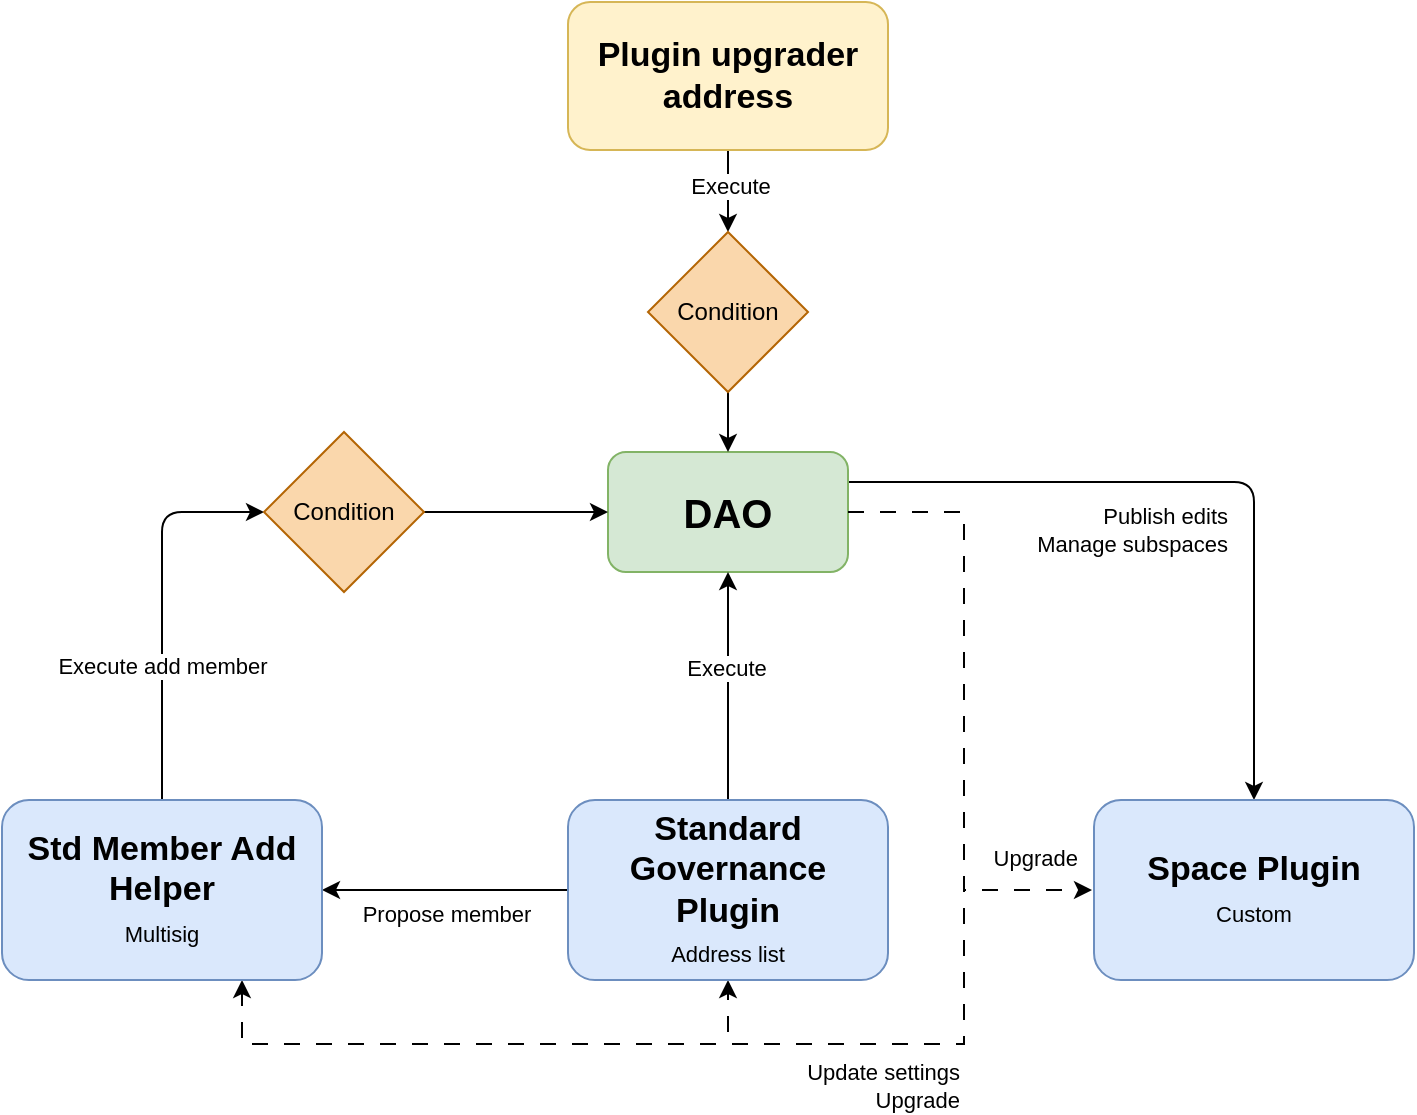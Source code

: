 <mxfile version="24.7.5" pages="9">
  <diagram id="QUm-gEqxNnOFO-ppM_eU" name="Permissions Std">
    <mxGraphModel dx="954" dy="1074" grid="0" gridSize="10" guides="1" tooltips="1" connect="1" arrows="1" fold="1" page="0" pageScale="1" pageWidth="827" pageHeight="1169" math="0" shadow="0">
      <root>
        <mxCell id="0" />
        <mxCell id="1" parent="0" />
        <mxCell id="iKfSjsXUpadae5kCPJES-3" style="edgeStyle=orthogonalEdgeStyle;rounded=0;orthogonalLoop=1;jettySize=auto;html=1;entryX=0.5;entryY=1;entryDx=0;entryDy=0;dashed=1;dashPattern=8 8;" parent="1" source="-nyAke0Q9RBD93oDuNab-1" target="2mbMP6PRut69TlUqzZg3-1" edge="1">
          <mxGeometry relative="1" as="geometry">
            <Array as="points">
              <mxPoint x="566" y="189" />
              <mxPoint x="566" y="455" />
              <mxPoint x="448" y="455" />
            </Array>
          </mxGeometry>
        </mxCell>
        <mxCell id="iKfSjsXUpadae5kCPJES-4" style="edgeStyle=orthogonalEdgeStyle;rounded=0;orthogonalLoop=1;jettySize=auto;html=1;entryX=0.75;entryY=1;entryDx=0;entryDy=0;dashed=1;dashPattern=8 8;" parent="1" source="-nyAke0Q9RBD93oDuNab-1" target="ZasNzl96KCPOGazDfsgM-1" edge="1">
          <mxGeometry relative="1" as="geometry">
            <Array as="points">
              <mxPoint x="566" y="189" />
              <mxPoint x="566" y="455" />
              <mxPoint x="205" y="455" />
            </Array>
          </mxGeometry>
        </mxCell>
        <mxCell id="GjB-baPmXlpasVapaFSz-2" style="edgeStyle=orthogonalEdgeStyle;rounded=1;orthogonalLoop=1;jettySize=auto;html=1;exitX=1;exitY=0.25;exitDx=0;exitDy=0;entryX=0.5;entryY=0;entryDx=0;entryDy=0;curved=0;" parent="1" source="-nyAke0Q9RBD93oDuNab-1" target="GjB-baPmXlpasVapaFSz-1" edge="1">
          <mxGeometry relative="1" as="geometry" />
        </mxCell>
        <mxCell id="GjB-baPmXlpasVapaFSz-3" value="Publish edits&lt;div&gt;Manage subspaces&lt;/div&gt;" style="edgeLabel;html=1;align=right;verticalAlign=middle;resizable=0;points=[];" parent="GjB-baPmXlpasVapaFSz-2" vertex="1" connectable="0">
          <mxGeometry x="0.494" y="2" relative="1" as="geometry">
            <mxPoint x="-15" y="-44" as="offset" />
          </mxGeometry>
        </mxCell>
        <mxCell id="-nyAke0Q9RBD93oDuNab-1" value="&lt;font style=&quot;font-size: 20px;&quot;&gt;&lt;b&gt;DAO&lt;/b&gt;&lt;/font&gt;" style="rounded=1;whiteSpace=wrap;html=1;fillColor=#d5e8d4;strokeColor=#82b366;" parent="1" vertex="1">
          <mxGeometry x="388" y="159" width="120" height="60" as="geometry" />
        </mxCell>
        <mxCell id="ZasNzl96KCPOGazDfsgM-2" style="edgeStyle=orthogonalEdgeStyle;rounded=0;orthogonalLoop=1;jettySize=auto;html=1;exitX=0.5;exitY=0;exitDx=0;exitDy=0;entryX=0.5;entryY=1;entryDx=0;entryDy=0;" parent="1" source="2mbMP6PRut69TlUqzZg3-1" target="-nyAke0Q9RBD93oDuNab-1" edge="1">
          <mxGeometry relative="1" as="geometry" />
        </mxCell>
        <mxCell id="ZasNzl96KCPOGazDfsgM-3" value="Execute" style="edgeLabel;html=1;align=center;verticalAlign=middle;resizable=0;points=[];" parent="ZasNzl96KCPOGazDfsgM-2" vertex="1" connectable="0">
          <mxGeometry x="-0.263" y="-1" relative="1" as="geometry">
            <mxPoint x="-2" y="-24" as="offset" />
          </mxGeometry>
        </mxCell>
        <mxCell id="iKfSjsXUpadae5kCPJES-5" value="Update settings&lt;div&gt;Upgrade&lt;/div&gt;" style="edgeLabel;html=1;align=right;verticalAlign=middle;resizable=0;points=[];" parent="ZasNzl96KCPOGazDfsgM-2" vertex="1" connectable="0">
          <mxGeometry x="-0.263" y="-1" relative="1" as="geometry">
            <mxPoint x="115" y="185" as="offset" />
          </mxGeometry>
        </mxCell>
        <mxCell id="HT2W1oeKmCY1_Pmg4z-f-2" value="&lt;div&gt;Upgrade&lt;/div&gt;" style="edgeLabel;html=1;align=right;verticalAlign=middle;resizable=0;points=[];" vertex="1" connectable="0" parent="ZasNzl96KCPOGazDfsgM-2">
          <mxGeometry x="-0.263" y="-1" relative="1" as="geometry">
            <mxPoint x="174" y="71" as="offset" />
          </mxGeometry>
        </mxCell>
        <mxCell id="ZasNzl96KCPOGazDfsgM-7" style="edgeStyle=orthogonalEdgeStyle;rounded=0;orthogonalLoop=1;jettySize=auto;html=1;entryX=1;entryY=0.5;entryDx=0;entryDy=0;" parent="1" source="2mbMP6PRut69TlUqzZg3-1" target="ZasNzl96KCPOGazDfsgM-1" edge="1">
          <mxGeometry relative="1" as="geometry" />
        </mxCell>
        <mxCell id="ZasNzl96KCPOGazDfsgM-8" value="Propose member" style="edgeLabel;html=1;align=center;verticalAlign=middle;resizable=0;points=[];" parent="ZasNzl96KCPOGazDfsgM-7" vertex="1" connectable="0">
          <mxGeometry x="0.22" y="1" relative="1" as="geometry">
            <mxPoint x="14" y="11" as="offset" />
          </mxGeometry>
        </mxCell>
        <mxCell id="2mbMP6PRut69TlUqzZg3-1" value="&lt;font size=&quot;1&quot; style=&quot;&quot;&gt;&lt;b style=&quot;font-size: 17px;&quot;&gt;Standard Governance&lt;br&gt;Plugin&lt;/b&gt;&lt;/font&gt;&lt;font style=&quot;font-size: 11px;&quot;&gt;&lt;br&gt;Address list&lt;/font&gt;&lt;font size=&quot;1&quot; style=&quot;&quot;&gt;&lt;b style=&quot;font-size: 17px;&quot;&gt;&lt;br&gt;&lt;/b&gt;&lt;/font&gt;" style="rounded=1;whiteSpace=wrap;html=1;fillColor=#dae8fc;strokeColor=#6c8ebf;" parent="1" vertex="1">
          <mxGeometry x="368" y="333" width="160" height="90" as="geometry" />
        </mxCell>
        <mxCell id="ZasNzl96KCPOGazDfsgM-5" style="edgeStyle=orthogonalEdgeStyle;rounded=1;orthogonalLoop=1;jettySize=auto;html=1;entryX=0;entryY=0.5;entryDx=0;entryDy=0;curved=0;" parent="1" source="ZasNzl96KCPOGazDfsgM-1" target="ZasNzl96KCPOGazDfsgM-4" edge="1">
          <mxGeometry relative="1" as="geometry" />
        </mxCell>
        <mxCell id="ZasNzl96KCPOGazDfsgM-9" value="Execute add member" style="edgeLabel;html=1;align=center;verticalAlign=middle;resizable=0;points=[];" parent="ZasNzl96KCPOGazDfsgM-5" vertex="1" connectable="0">
          <mxGeometry x="-0.313" relative="1" as="geometry">
            <mxPoint as="offset" />
          </mxGeometry>
        </mxCell>
        <mxCell id="ZasNzl96KCPOGazDfsgM-1" value="&lt;font size=&quot;1&quot;&gt;&lt;b style=&quot;font-size: 17px;&quot;&gt;Std Member Add&lt;br&gt;Helper&lt;/b&gt;&lt;/font&gt;&lt;font style=&quot;font-size: 11px;&quot;&gt;&lt;br&gt;Multisig&lt;/font&gt;&lt;font size=&quot;1&quot; style=&quot;&quot;&gt;&lt;b style=&quot;font-size: 17px;&quot;&gt;&lt;br&gt;&lt;/b&gt;&lt;/font&gt;" style="rounded=1;whiteSpace=wrap;html=1;fillColor=#dae8fc;strokeColor=#6c8ebf;" parent="1" vertex="1">
          <mxGeometry x="85" y="333" width="160" height="90" as="geometry" />
        </mxCell>
        <mxCell id="ZasNzl96KCPOGazDfsgM-6" style="edgeStyle=orthogonalEdgeStyle;rounded=0;orthogonalLoop=1;jettySize=auto;html=1;exitX=1;exitY=0.5;exitDx=0;exitDy=0;entryX=0;entryY=0.5;entryDx=0;entryDy=0;" parent="1" source="ZasNzl96KCPOGazDfsgM-4" target="-nyAke0Q9RBD93oDuNab-1" edge="1">
          <mxGeometry relative="1" as="geometry" />
        </mxCell>
        <mxCell id="ZasNzl96KCPOGazDfsgM-4" value="Condition" style="rhombus;whiteSpace=wrap;html=1;fillColor=#fad7ac;strokeColor=#b46504;" parent="1" vertex="1">
          <mxGeometry x="216" y="149" width="80" height="80" as="geometry" />
        </mxCell>
        <mxCell id="GjB-baPmXlpasVapaFSz-1" value="&lt;font size=&quot;1&quot; style=&quot;&quot;&gt;&lt;b style=&quot;font-size: 17px;&quot;&gt;Space Plugin&lt;/b&gt;&lt;/font&gt;&lt;br style=&quot;font-size: 11px;&quot;&gt;&lt;span style=&quot;font-size: 11px;&quot;&gt;Custom&lt;/span&gt;&lt;font size=&quot;1&quot; style=&quot;&quot;&gt;&lt;b style=&quot;font-size: 17px;&quot;&gt;&lt;br&gt;&lt;/b&gt;&lt;/font&gt;" style="rounded=1;whiteSpace=wrap;html=1;fillColor=#dae8fc;strokeColor=#6c8ebf;" parent="1" vertex="1">
          <mxGeometry x="631" y="333" width="160" height="90" as="geometry" />
        </mxCell>
        <mxCell id="s0VCfewqyDDJsESTrkEl-3" style="edgeStyle=orthogonalEdgeStyle;rounded=0;orthogonalLoop=1;jettySize=auto;html=1;entryX=0.5;entryY=0;entryDx=0;entryDy=0;" parent="1" source="s0VCfewqyDDJsESTrkEl-1" target="s0VCfewqyDDJsESTrkEl-2" edge="1">
          <mxGeometry relative="1" as="geometry" />
        </mxCell>
        <mxCell id="s0VCfewqyDDJsESTrkEl-5" value="Execute" style="edgeLabel;html=1;align=center;verticalAlign=middle;resizable=0;points=[];" parent="s0VCfewqyDDJsESTrkEl-3" vertex="1" connectable="0">
          <mxGeometry x="-0.117" y="1" relative="1" as="geometry">
            <mxPoint as="offset" />
          </mxGeometry>
        </mxCell>
        <mxCell id="s0VCfewqyDDJsESTrkEl-1" value="&lt;font size=&quot;1&quot; style=&quot;&quot;&gt;&lt;b style=&quot;font-size: 17px;&quot;&gt;Plugin upgrader&lt;br&gt;address&lt;br&gt;&lt;/b&gt;&lt;/font&gt;" style="rounded=1;whiteSpace=wrap;html=1;fillColor=#fff2cc;strokeColor=#d6b656;" parent="1" vertex="1">
          <mxGeometry x="368" y="-66" width="160" height="74" as="geometry" />
        </mxCell>
        <mxCell id="s0VCfewqyDDJsESTrkEl-4" style="edgeStyle=orthogonalEdgeStyle;rounded=0;orthogonalLoop=1;jettySize=auto;html=1;exitX=0.5;exitY=1;exitDx=0;exitDy=0;entryX=0.5;entryY=0;entryDx=0;entryDy=0;" parent="1" source="s0VCfewqyDDJsESTrkEl-2" target="-nyAke0Q9RBD93oDuNab-1" edge="1">
          <mxGeometry relative="1" as="geometry" />
        </mxCell>
        <mxCell id="s0VCfewqyDDJsESTrkEl-2" value="Condition" style="rhombus;whiteSpace=wrap;html=1;fillColor=#fad7ac;strokeColor=#b46504;" parent="1" vertex="1">
          <mxGeometry x="408" y="49" width="80" height="80" as="geometry" />
        </mxCell>
        <mxCell id="HT2W1oeKmCY1_Pmg4z-f-1" style="edgeStyle=orthogonalEdgeStyle;rounded=0;orthogonalLoop=1;jettySize=auto;html=1;entryX=0;entryY=0.5;entryDx=0;entryDy=0;dashed=1;dashPattern=8 8;" edge="1" parent="1">
          <mxGeometry relative="1" as="geometry">
            <Array as="points">
              <mxPoint x="566" y="189" />
              <mxPoint x="566" y="378" />
            </Array>
            <mxPoint x="508" y="189" as="sourcePoint" />
            <mxPoint x="630" y="378" as="targetPoint" />
          </mxGeometry>
        </mxCell>
      </root>
    </mxGraphModel>
  </diagram>
  <diagram name="Standard 1" id="P21WclOAyHeW8eECvL_4">
    <mxGraphModel dx="954" dy="674" grid="0" gridSize="10" guides="1" tooltips="1" connect="1" arrows="1" fold="1" page="0" pageScale="1" pageWidth="827" pageHeight="1169" background="#ffffff" math="0" shadow="0">
      <root>
        <mxCell id="fk4yS3i8JoBskWFqwhua-0" />
        <mxCell id="fk4yS3i8JoBskWFqwhua-1" parent="fk4yS3i8JoBskWFqwhua-0" />
        <mxCell id="fk4yS3i8JoBskWFqwhua-2" style="edgeStyle=orthogonalEdgeStyle;rounded=1;orthogonalLoop=1;jettySize=auto;html=1;exitX=1;exitY=0.5;exitDx=0;exitDy=0;entryX=0.5;entryY=0;entryDx=0;entryDy=0;" parent="fk4yS3i8JoBskWFqwhua-1" source="fk4yS3i8JoBskWFqwhua-3" target="fk4yS3i8JoBskWFqwhua-7" edge="1">
          <mxGeometry relative="1" as="geometry" />
        </mxCell>
        <mxCell id="fk4yS3i8JoBskWFqwhua-3" value="&lt;font style=&quot;font-size: 20px;&quot;&gt;&lt;b&gt;DAO&lt;/b&gt;&lt;/font&gt;" style="rounded=1;whiteSpace=wrap;html=1;fillColor=#d5e8d4;strokeColor=#82b366;" parent="fk4yS3i8JoBskWFqwhua-1" vertex="1">
          <mxGeometry x="420" y="110" width="120" height="60" as="geometry" />
        </mxCell>
        <mxCell id="fk4yS3i8JoBskWFqwhua-4" style="edgeStyle=orthogonalEdgeStyle;rounded=1;orthogonalLoop=1;jettySize=auto;html=1;exitX=0.5;exitY=0;exitDx=0;exitDy=0;entryX=0;entryY=0.5;entryDx=0;entryDy=0;" parent="fk4yS3i8JoBskWFqwhua-1" source="fk4yS3i8JoBskWFqwhua-5" target="fk4yS3i8JoBskWFqwhua-3" edge="1">
          <mxGeometry relative="1" as="geometry" />
        </mxCell>
        <mxCell id="fk4yS3i8JoBskWFqwhua-5" value="&lt;font size=&quot;1&quot; style=&quot;&quot;&gt;&lt;b style=&quot;font-size: 17px;&quot;&gt;Standard Governance&lt;br&gt;Plugin&lt;/b&gt;&lt;/font&gt;&lt;font style=&quot;font-size: 11px;&quot;&gt;&lt;br&gt;Address list&lt;/font&gt;&lt;font size=&quot;1&quot; style=&quot;&quot;&gt;&lt;b style=&quot;font-size: 17px;&quot;&gt;&lt;br&gt;&lt;/b&gt;&lt;/font&gt;" style="rounded=1;whiteSpace=wrap;html=1;fillColor=#dae8fc;strokeColor=#6c8ebf;" parent="fk4yS3i8JoBskWFqwhua-1" vertex="1">
          <mxGeometry x="200" y="220" width="160" height="90" as="geometry" />
        </mxCell>
        <mxCell id="fk4yS3i8JoBskWFqwhua-6" style="edgeStyle=orthogonalEdgeStyle;rounded=1;orthogonalLoop=1;jettySize=auto;html=1;exitX=0.5;exitY=1;exitDx=0;exitDy=0;" parent="fk4yS3i8JoBskWFqwhua-1" source="fk4yS3i8JoBskWFqwhua-7" target="fk4yS3i8JoBskWFqwhua-12" edge="1">
          <mxGeometry relative="1" as="geometry" />
        </mxCell>
        <mxCell id="fk4yS3i8JoBskWFqwhua-7" value="&lt;font size=&quot;1&quot; style=&quot;&quot;&gt;&lt;b style=&quot;font-size: 17px;&quot;&gt;Space Plugin&lt;/b&gt;&lt;/font&gt;&lt;font size=&quot;1&quot; style=&quot;&quot;&gt;&lt;b style=&quot;font-size: 17px;&quot;&gt;&lt;br&gt;&lt;/b&gt;&lt;/font&gt;" style="rounded=1;whiteSpace=wrap;html=1;fillColor=#dae8fc;strokeColor=#6c8ebf;" parent="fk4yS3i8JoBskWFqwhua-1" vertex="1">
          <mxGeometry x="600" y="220" width="160" height="90" as="geometry" />
        </mxCell>
        <mxCell id="fk4yS3i8JoBskWFqwhua-10" value="Execute actions" style="text;html=1;align=center;verticalAlign=middle;resizable=0;points=[];autosize=1;strokeColor=none;fillColor=none;fontColor=#4d4d4d;" parent="fk4yS3i8JoBskWFqwhua-1" vertex="1">
          <mxGeometry x="280" y="148" width="110" height="30" as="geometry" />
        </mxCell>
        <mxCell id="fk4yS3i8JoBskWFqwhua-11" value="Publish edits&lt;br&gt;Accept subspace&lt;br&gt;Remove subspace" style="text;html=1;align=right;verticalAlign=middle;resizable=0;points=[];autosize=1;strokeColor=none;fillColor=none;fontColor=#4d4d4d;" parent="fk4yS3i8JoBskWFqwhua-1" vertex="1">
          <mxGeometry x="553" y="148" width="117" height="55" as="geometry" />
        </mxCell>
        <mxCell id="fk4yS3i8JoBskWFqwhua-12" value="Emit events (Substream)" style="text;html=1;align=center;verticalAlign=middle;resizable=0;points=[];autosize=1;strokeColor=none;fillColor=none;fontColor=#4d4d4d;" parent="fk4yS3i8JoBskWFqwhua-1" vertex="1">
          <mxGeometry x="605" y="342" width="150" height="26" as="geometry" />
        </mxCell>
        <mxCell id="r7OgWuQd32B9UpfUYb5N-0" value="&lt;b&gt;&lt;font style=&quot;font-size: 14px;&quot;&gt;Members&lt;/font&gt;&lt;/b&gt;&lt;div&gt;&lt;br&gt;&lt;/div&gt;&lt;div&gt;Propose edits&lt;/div&gt;&lt;div&gt;Accept subspace&lt;/div&gt;&lt;div&gt;Remove subspace&lt;/div&gt;&lt;div&gt;Cancel proposal&lt;/div&gt;" style="text;html=1;align=center;verticalAlign=middle;resizable=0;points=[];autosize=1;strokeColor=none;fillColor=none;fontColor=#4d4d4d;" parent="fk4yS3i8JoBskWFqwhua-1" vertex="1">
          <mxGeometry x="221.5" y="351" width="117" height="101" as="geometry" />
        </mxCell>
        <mxCell id="BV7prSM-FG4GfA7uDW5c-1" style="edgeStyle=orthogonalEdgeStyle;rounded=1;orthogonalLoop=1;jettySize=auto;html=1;entryX=0.5;entryY=1;entryDx=0;entryDy=0;curved=0;" parent="fk4yS3i8JoBskWFqwhua-1" source="r7OgWuQd32B9UpfUYb5N-1" target="fk4yS3i8JoBskWFqwhua-5" edge="1">
          <mxGeometry relative="1" as="geometry" />
        </mxCell>
        <mxCell id="r7OgWuQd32B9UpfUYb5N-1" value="&lt;div&gt;&lt;b&gt;&lt;font style=&quot;font-size: 14px;&quot;&gt;Editors&lt;/font&gt;&lt;/b&gt;&lt;br&gt;&lt;/div&gt;&lt;div&gt;&lt;br&gt;&lt;/div&gt;&lt;div&gt;Create proposal&lt;/div&gt;&lt;div&gt;&lt;span style=&quot;background-color: initial;&quot;&gt;Propose remove member&lt;/span&gt;&lt;br&gt;&lt;/div&gt;&lt;div&gt;Propose new editor&lt;/div&gt;&lt;span style=&quot;background-color: initial;&quot;&gt;Propose remove editor&lt;/span&gt;&lt;div&gt;&lt;span style=&quot;background-color: initial;&quot;&gt;Vote&lt;/span&gt;&lt;/div&gt;" style="text;html=1;align=center;verticalAlign=middle;resizable=0;points=[];autosize=1;strokeColor=none;fillColor=none;fontColor=#4d4d4d;" parent="fk4yS3i8JoBskWFqwhua-1" vertex="1">
          <mxGeometry x="338.5" y="351" width="153" height="115" as="geometry" />
        </mxCell>
        <mxCell id="BV7prSM-FG4GfA7uDW5c-0" style="edgeStyle=orthogonalEdgeStyle;rounded=1;orthogonalLoop=1;jettySize=auto;html=1;entryX=0.5;entryY=1;entryDx=0;entryDy=0;curved=0;" parent="fk4yS3i8JoBskWFqwhua-1" source="r7OgWuQd32B9UpfUYb5N-3" target="fk4yS3i8JoBskWFqwhua-5" edge="1">
          <mxGeometry relative="1" as="geometry" />
        </mxCell>
        <mxCell id="r7OgWuQd32B9UpfUYb5N-3" value="&lt;div&gt;&lt;b&gt;&lt;font style=&quot;font-size: 14px;&quot;&gt;Anyone&lt;/font&gt;&lt;/b&gt;&lt;/div&gt;&lt;div&gt;&lt;br&gt;&lt;/div&gt;&lt;div&gt;Propose add member&lt;/div&gt;" style="text;html=1;align=center;verticalAlign=middle;resizable=0;points=[];autosize=1;strokeColor=none;fillColor=none;fontColor=#4d4d4d;" parent="fk4yS3i8JoBskWFqwhua-1" vertex="1">
          <mxGeometry x="70" y="351" width="133" height="58" as="geometry" />
        </mxCell>
      </root>
    </mxGraphModel>
  </diagram>
  <diagram name="Standard 2" id="2KavUEOFCE8v603sgOtr">
    <mxGraphModel dx="954" dy="674" grid="0" gridSize="10" guides="1" tooltips="1" connect="1" arrows="1" fold="1" page="0" pageScale="1" pageWidth="827" pageHeight="1169" background="#ffffff" math="0" shadow="0">
      <root>
        <mxCell id="oz1SJ37BpjEo74_3cBsG-0" />
        <mxCell id="oz1SJ37BpjEo74_3cBsG-1" parent="oz1SJ37BpjEo74_3cBsG-0" />
        <mxCell id="oz1SJ37BpjEo74_3cBsG-2" style="edgeStyle=orthogonalEdgeStyle;rounded=1;orthogonalLoop=1;jettySize=auto;html=1;exitX=1;exitY=0.75;exitDx=0;exitDy=0;entryX=1;entryY=0.5;entryDx=0;entryDy=0;dashed=1;" parent="oz1SJ37BpjEo74_3cBsG-1" source="oz1SJ37BpjEo74_3cBsG-3" target="oz1SJ37BpjEo74_3cBsG-5" edge="1">
          <mxGeometry relative="1" as="geometry">
            <mxPoint x="680" y="220" as="targetPoint" />
          </mxGeometry>
        </mxCell>
        <mxCell id="RQOrOpgH8aLqo0jndjom-1" style="edgeStyle=orthogonalEdgeStyle;rounded=1;orthogonalLoop=1;jettySize=auto;html=1;exitX=0.75;exitY=0;exitDx=0;exitDy=0;entryX=1;entryY=0.5;entryDx=0;entryDy=0;curved=0;" parent="oz1SJ37BpjEo74_3cBsG-1" source="oz1SJ37BpjEo74_3cBsG-3" target="oz1SJ37BpjEo74_3cBsG-3" edge="1">
          <mxGeometry relative="1" as="geometry">
            <mxPoint x="558" y="128" as="targetPoint" />
            <Array as="points">
              <mxPoint x="510" y="95" />
              <mxPoint x="560" y="95" />
              <mxPoint x="560" y="140" />
            </Array>
          </mxGeometry>
        </mxCell>
        <mxCell id="80Cnw9FqkxO9KE8zECDB-2" style="edgeStyle=orthogonalEdgeStyle;rounded=1;orthogonalLoop=1;jettySize=auto;html=1;exitX=1;exitY=0.75;exitDx=0;exitDy=0;entryX=0.5;entryY=1;entryDx=0;entryDy=0;curved=0;dashed=1;" edge="1" parent="oz1SJ37BpjEo74_3cBsG-1" source="oz1SJ37BpjEo74_3cBsG-3" target="80Cnw9FqkxO9KE8zECDB-0">
          <mxGeometry relative="1" as="geometry">
            <Array as="points">
              <mxPoint x="560" y="155" />
              <mxPoint x="560" y="408" />
              <mxPoint x="89" y="408" />
            </Array>
          </mxGeometry>
        </mxCell>
        <mxCell id="oz1SJ37BpjEo74_3cBsG-3" value="&lt;font style=&quot;font-size: 20px;&quot;&gt;&lt;b&gt;DAO&lt;/b&gt;&lt;/font&gt;" style="rounded=1;whiteSpace=wrap;html=1;fillColor=#d5e8d4;strokeColor=#82b366;" parent="oz1SJ37BpjEo74_3cBsG-1" vertex="1">
          <mxGeometry x="420" y="110" width="120" height="60" as="geometry" />
        </mxCell>
        <mxCell id="oz1SJ37BpjEo74_3cBsG-4" style="edgeStyle=orthogonalEdgeStyle;rounded=1;orthogonalLoop=1;jettySize=auto;html=1;exitX=0.5;exitY=0;exitDx=0;exitDy=0;entryX=0;entryY=0.5;entryDx=0;entryDy=0;" parent="oz1SJ37BpjEo74_3cBsG-1" source="oz1SJ37BpjEo74_3cBsG-5" target="oz1SJ37BpjEo74_3cBsG-3" edge="1">
          <mxGeometry relative="1" as="geometry" />
        </mxCell>
        <mxCell id="oz1SJ37BpjEo74_3cBsG-5" value="&lt;font size=&quot;1&quot;&gt;&lt;b style=&quot;font-size: 17px;&quot;&gt;Standard Governance&lt;br&gt;Plugin&lt;/b&gt;&lt;/font&gt;&lt;font style=&quot;font-size: 11px;&quot;&gt;&lt;br&gt;Address list&lt;/font&gt;&lt;font size=&quot;1&quot; style=&quot;&quot;&gt;&lt;b style=&quot;font-size: 17px;&quot;&gt;&lt;br&gt;&lt;/b&gt;&lt;/font&gt;" style="rounded=1;whiteSpace=wrap;html=1;fillColor=#dae8fc;strokeColor=#6c8ebf;" parent="oz1SJ37BpjEo74_3cBsG-1" vertex="1">
          <mxGeometry x="200" y="220" width="160" height="90" as="geometry" />
        </mxCell>
        <mxCell id="oz1SJ37BpjEo74_3cBsG-8" style="edgeStyle=orthogonalEdgeStyle;rounded=1;orthogonalLoop=1;jettySize=auto;html=1;entryX=0.5;entryY=1;entryDx=0;entryDy=0;" parent="oz1SJ37BpjEo74_3cBsG-1" source="oz1SJ37BpjEo74_3cBsG-9" target="oz1SJ37BpjEo74_3cBsG-5" edge="1">
          <mxGeometry relative="1" as="geometry" />
        </mxCell>
        <mxCell id="oz1SJ37BpjEo74_3cBsG-9" value="Create Proposal&lt;br&gt;Vote&lt;br&gt;Execute" style="text;html=1;align=center;verticalAlign=middle;resizable=0;points=[];autosize=1;strokeColor=none;fillColor=none;fontColor=#4d4d4d;" parent="oz1SJ37BpjEo74_3cBsG-1" vertex="1">
          <mxGeometry x="225" y="330" width="110" height="60" as="geometry" />
        </mxCell>
        <mxCell id="oz1SJ37BpjEo74_3cBsG-10" value="Execute actions" style="text;html=1;align=center;verticalAlign=middle;resizable=0;points=[];autosize=1;strokeColor=none;fillColor=none;fontColor=#4d4d4d;" parent="oz1SJ37BpjEo74_3cBsG-1" vertex="1">
          <mxGeometry x="280" y="148" width="110" height="30" as="geometry" />
        </mxCell>
        <mxCell id="oz1SJ37BpjEo74_3cBsG-11" value="Update settings&lt;div&gt;Remove member&lt;/div&gt;&lt;div&gt;Manage editors&lt;/div&gt;" style="text;html=1;align=right;verticalAlign=middle;resizable=0;points=[];autosize=1;strokeColor=none;fillColor=none;fontColor=#4d4d4d;" parent="oz1SJ37BpjEo74_3cBsG-1" vertex="1">
          <mxGeometry x="443" y="210" width="110" height="55" as="geometry" />
        </mxCell>
        <mxCell id="EzLBKUutRE3CnBDW6DDb-0" value="Execute actions on the DAO&lt;div&gt;or elsewhere&lt;/div&gt;&lt;div&gt;Grant, revoke, transfer&lt;/div&gt;" style="text;html=1;align=left;verticalAlign=middle;resizable=0;points=[];autosize=1;strokeColor=none;fillColor=none;fontColor=#4d4d4d;" parent="oz1SJ37BpjEo74_3cBsG-1" vertex="1">
          <mxGeometry x="568" y="90" width="169" height="55" as="geometry" />
        </mxCell>
        <mxCell id="80Cnw9FqkxO9KE8zECDB-0" value="&lt;font size=&quot;1&quot;&gt;&lt;b style=&quot;font-size: 17px;&quot;&gt;Std Member Add&lt;br&gt;Helper&lt;/b&gt;&lt;/font&gt;&lt;font style=&quot;font-size: 11px;&quot;&gt;&lt;br&gt;Multisig&lt;/font&gt;&lt;font size=&quot;1&quot; style=&quot;&quot;&gt;&lt;b style=&quot;font-size: 17px;&quot;&gt;&lt;br&gt;&lt;/b&gt;&lt;/font&gt;" style="rounded=1;whiteSpace=wrap;html=1;fillColor=#dae8fc;strokeColor=#6c8ebf;" vertex="1" parent="oz1SJ37BpjEo74_3cBsG-1">
          <mxGeometry x="9" y="218" width="160" height="90" as="geometry" />
        </mxCell>
        <mxCell id="80Cnw9FqkxO9KE8zECDB-3" value="Update settings" style="text;html=1;align=right;verticalAlign=middle;resizable=0;points=[];autosize=1;strokeColor=none;fillColor=none;fontColor=#4d4d4d;" vertex="1" parent="oz1SJ37BpjEo74_3cBsG-1">
          <mxGeometry x="455" y="380" width="101" height="26" as="geometry" />
        </mxCell>
      </root>
    </mxGraphModel>
  </diagram>
  <diagram name="Standard 3" id="lQ_mpQRcnGBU1RxNKVpr">
    <mxGraphModel dx="954" dy="674" grid="0" gridSize="10" guides="1" tooltips="1" connect="1" arrows="1" fold="1" page="0" pageScale="1" pageWidth="827" pageHeight="1169" background="#ffffff" math="0" shadow="0">
      <root>
        <mxCell id="YLZ5xhDpQ7pldwhZ7Gaj-0" />
        <mxCell id="YLZ5xhDpQ7pldwhZ7Gaj-1" parent="YLZ5xhDpQ7pldwhZ7Gaj-0" />
        <mxCell id="H_12Lkl0velknScbo7qg-2" style="edgeStyle=orthogonalEdgeStyle;rounded=1;orthogonalLoop=1;jettySize=auto;html=1;exitX=1;exitY=0.5;exitDx=0;exitDy=0;entryX=1;entryY=0.5;entryDx=0;entryDy=0;curved=0;dashed=1;" parent="YLZ5xhDpQ7pldwhZ7Gaj-1" source="YLZ5xhDpQ7pldwhZ7Gaj-3" target="YLZ5xhDpQ7pldwhZ7Gaj-5" edge="1">
          <mxGeometry relative="1" as="geometry">
            <Array as="points">
              <mxPoint x="528" y="119" />
              <mxPoint x="528" y="250" />
            </Array>
          </mxGeometry>
        </mxCell>
        <mxCell id="YLZ5xhDpQ7pldwhZ7Gaj-3" value="&lt;font style=&quot;font-size: 20px;&quot;&gt;&lt;b&gt;DAO&lt;/b&gt;&lt;/font&gt;" style="rounded=1;whiteSpace=wrap;html=1;fillColor=#d5e8d4;strokeColor=#82b366;" parent="YLZ5xhDpQ7pldwhZ7Gaj-1" vertex="1">
          <mxGeometry x="375" y="89" width="120" height="60" as="geometry" />
        </mxCell>
        <mxCell id="YLZ5xhDpQ7pldwhZ7Gaj-4" style="edgeStyle=orthogonalEdgeStyle;rounded=1;orthogonalLoop=1;jettySize=auto;html=1;exitX=0.5;exitY=0;exitDx=0;exitDy=0;entryX=0;entryY=0.5;entryDx=0;entryDy=0;" parent="YLZ5xhDpQ7pldwhZ7Gaj-1" source="YLZ5xhDpQ7pldwhZ7Gaj-7" target="YLZ5xhDpQ7pldwhZ7Gaj-3" edge="1">
          <mxGeometry relative="1" as="geometry" />
        </mxCell>
        <mxCell id="eN2QFOQ7j5IP7RqDKuwH-0" style="edgeStyle=orthogonalEdgeStyle;rounded=0;orthogonalLoop=1;jettySize=auto;html=1;entryX=1;entryY=0.5;entryDx=0;entryDy=0;startArrow=none;startFill=0;exitX=0;exitY=0.5;exitDx=0;exitDy=0;" parent="YLZ5xhDpQ7pldwhZ7Gaj-1" source="YLZ5xhDpQ7pldwhZ7Gaj-5" target="YLZ5xhDpQ7pldwhZ7Gaj-7" edge="1">
          <mxGeometry relative="1" as="geometry">
            <mxPoint x="360" y="265" as="sourcePoint" />
          </mxGeometry>
        </mxCell>
        <mxCell id="H_12Lkl0velknScbo7qg-1" value="Propose member" style="edgeLabel;html=1;align=center;verticalAlign=middle;resizable=0;points=[];" parent="eN2QFOQ7j5IP7RqDKuwH-0" vertex="1" connectable="0">
          <mxGeometry x="-0.008" y="2" relative="1" as="geometry">
            <mxPoint y="11" as="offset" />
          </mxGeometry>
        </mxCell>
        <mxCell id="YLZ5xhDpQ7pldwhZ7Gaj-5" value="&lt;font size=&quot;1&quot;&gt;&lt;b style=&quot;font-size: 17px;&quot;&gt;Standard Governance&lt;br&gt;Plugin&lt;/b&gt;&lt;/font&gt;&lt;font style=&quot;font-size: 11px;&quot;&gt;&lt;br&gt;Address list&lt;/font&gt;&lt;font size=&quot;1&quot; style=&quot;&quot;&gt;&lt;b style=&quot;font-size: 17px;&quot;&gt;&lt;br&gt;&lt;/b&gt;&lt;/font&gt;" style="rounded=1;whiteSpace=wrap;html=1;fillColor=#dae8fc;strokeColor=#6c8ebf;" parent="YLZ5xhDpQ7pldwhZ7Gaj-1" vertex="1">
          <mxGeometry x="328" y="205" width="160" height="90" as="geometry" />
        </mxCell>
        <mxCell id="YLZ5xhDpQ7pldwhZ7Gaj-7" value="&lt;font size=&quot;1&quot;&gt;&lt;b style=&quot;font-size: 17px;&quot;&gt;Std Member Add&lt;br&gt;Helper&lt;/b&gt;&lt;/font&gt;&lt;font style=&quot;font-size: 11px;&quot;&gt;&lt;br&gt;Multisig&lt;/font&gt;&lt;font size=&quot;1&quot; style=&quot;&quot;&gt;&lt;b style=&quot;font-size: 17px;&quot;&gt;&lt;br&gt;&lt;/b&gt;&lt;/font&gt;" style="rounded=1;whiteSpace=wrap;html=1;fillColor=#dae8fc;strokeColor=#6c8ebf;" parent="YLZ5xhDpQ7pldwhZ7Gaj-1" vertex="1">
          <mxGeometry x="45" y="205" width="160" height="90" as="geometry" />
        </mxCell>
        <mxCell id="YLZ5xhDpQ7pldwhZ7Gaj-8" style="edgeStyle=orthogonalEdgeStyle;rounded=1;orthogonalLoop=1;jettySize=auto;html=1;entryX=0.5;entryY=1;entryDx=0;entryDy=0;" parent="YLZ5xhDpQ7pldwhZ7Gaj-1" source="YLZ5xhDpQ7pldwhZ7Gaj-9" target="YLZ5xhDpQ7pldwhZ7Gaj-5" edge="1">
          <mxGeometry relative="1" as="geometry" />
        </mxCell>
        <mxCell id="YLZ5xhDpQ7pldwhZ7Gaj-9" value="Propose new member" style="text;html=1;align=center;verticalAlign=middle;resizable=0;points=[];autosize=1;strokeColor=none;fillColor=none;fontColor=#4d4d4d;" parent="YLZ5xhDpQ7pldwhZ7Gaj-1" vertex="1">
          <mxGeometry x="340.5" y="340" width="135" height="26" as="geometry" />
        </mxCell>
        <mxCell id="eN2QFOQ7j5IP7RqDKuwH-2" value="Execute add member" style="text;html=1;align=left;verticalAlign=middle;resizable=0;points=[];autosize=1;strokeColor=none;fillColor=none;fontColor=#4d4d4d;" parent="YLZ5xhDpQ7pldwhZ7Gaj-1" vertex="1">
          <mxGeometry x="135" y="134" width="132" height="26" as="geometry" />
        </mxCell>
        <mxCell id="H_12Lkl0velknScbo7qg-3" value="Add member" style="text;html=1;align=left;verticalAlign=middle;resizable=0;points=[];autosize=1;strokeColor=none;fillColor=none;fontColor=#4d4d4d;" parent="YLZ5xhDpQ7pldwhZ7Gaj-1" vertex="1">
          <mxGeometry x="539" y="130" width="87" height="26" as="geometry" />
        </mxCell>
        <mxCell id="H_12Lkl0velknScbo7qg-5" style="edgeStyle=orthogonalEdgeStyle;rounded=0;orthogonalLoop=1;jettySize=auto;html=1;entryX=0.5;entryY=1;entryDx=0;entryDy=0;" parent="YLZ5xhDpQ7pldwhZ7Gaj-1" source="H_12Lkl0velknScbo7qg-4" target="YLZ5xhDpQ7pldwhZ7Gaj-7" edge="1">
          <mxGeometry relative="1" as="geometry" />
        </mxCell>
        <mxCell id="H_12Lkl0velknScbo7qg-4" value="Approve&lt;div&gt;Reject&lt;/div&gt;" style="text;html=1;align=center;verticalAlign=middle;resizable=0;points=[];autosize=1;strokeColor=none;fillColor=none;fontColor=#4d4d4d;" parent="YLZ5xhDpQ7pldwhZ7Gaj-1" vertex="1">
          <mxGeometry x="93.5" y="333" width="63" height="41" as="geometry" />
        </mxCell>
        <mxCell id="IAxYwA845Rr1AKLKK_rm-0" value="Condition" style="rhombus;whiteSpace=wrap;html=1;fillColor=#fad7ac;strokeColor=#b46504;" vertex="1" parent="YLZ5xhDpQ7pldwhZ7Gaj-1">
          <mxGeometry x="254" y="79" width="80" height="80" as="geometry" />
        </mxCell>
      </root>
    </mxGraphModel>
  </diagram>
  <diagram name="Permissions Personal" id="p7V_OZNdQ3yAavL3gBZM">
    <mxGraphModel dx="954" dy="1074" grid="0" gridSize="10" guides="1" tooltips="1" connect="1" arrows="1" fold="1" page="0" pageScale="1" pageWidth="827" pageHeight="1169" math="0" shadow="0">
      <root>
        <mxCell id="--_6MZBcI-KwDW1_9axG-0" />
        <mxCell id="--_6MZBcI-KwDW1_9axG-1" parent="--_6MZBcI-KwDW1_9axG-0" />
        <mxCell id="--_6MZBcI-KwDW1_9axG-2" style="edgeStyle=orthogonalEdgeStyle;rounded=0;orthogonalLoop=1;jettySize=auto;html=1;entryX=0;entryY=0.5;entryDx=0;entryDy=0;dashed=1;dashPattern=8 8;" parent="--_6MZBcI-KwDW1_9axG-1" source="--_6MZBcI-KwDW1_9axG-6" target="--_6MZBcI-KwDW1_9axG-18" edge="1">
          <mxGeometry relative="1" as="geometry">
            <Array as="points">
              <mxPoint x="566" y="189" />
              <mxPoint x="566" y="349" />
            </Array>
          </mxGeometry>
        </mxCell>
        <mxCell id="--_6MZBcI-KwDW1_9axG-4" style="edgeStyle=orthogonalEdgeStyle;rounded=1;orthogonalLoop=1;jettySize=auto;html=1;exitX=1;exitY=0.25;exitDx=0;exitDy=0;entryX=0.5;entryY=0;entryDx=0;entryDy=0;curved=0;" parent="--_6MZBcI-KwDW1_9axG-1" source="--_6MZBcI-KwDW1_9axG-6" target="--_6MZBcI-KwDW1_9axG-18" edge="1">
          <mxGeometry relative="1" as="geometry" />
        </mxCell>
        <mxCell id="--_6MZBcI-KwDW1_9axG-5" value="Publish edits&lt;div&gt;Manage subspaces&lt;/div&gt;" style="edgeLabel;html=1;align=right;verticalAlign=middle;resizable=0;points=[];" parent="--_6MZBcI-KwDW1_9axG-4" vertex="1" connectable="0">
          <mxGeometry x="0.494" y="2" relative="1" as="geometry">
            <mxPoint x="-15" y="-21" as="offset" />
          </mxGeometry>
        </mxCell>
        <mxCell id="--_6MZBcI-KwDW1_9axG-6" value="&lt;font style=&quot;font-size: 20px;&quot;&gt;&lt;b&gt;DAO&lt;/b&gt;&lt;/font&gt;" style="rounded=1;whiteSpace=wrap;html=1;fillColor=#d5e8d4;strokeColor=#82b366;" parent="--_6MZBcI-KwDW1_9axG-1" vertex="1">
          <mxGeometry x="388" y="159" width="120" height="60" as="geometry" />
        </mxCell>
        <mxCell id="--_6MZBcI-KwDW1_9axG-7" style="edgeStyle=orthogonalEdgeStyle;rounded=0;orthogonalLoop=1;jettySize=auto;html=1;exitX=0.5;exitY=0;exitDx=0;exitDy=0;entryX=0.5;entryY=1;entryDx=0;entryDy=0;" parent="--_6MZBcI-KwDW1_9axG-1" source="--_6MZBcI-KwDW1_9axG-12" target="--_6MZBcI-KwDW1_9axG-6" edge="1">
          <mxGeometry relative="1" as="geometry" />
        </mxCell>
        <mxCell id="--_6MZBcI-KwDW1_9axG-8" value="Execute" style="edgeLabel;html=1;align=center;verticalAlign=middle;resizable=0;points=[];" parent="--_6MZBcI-KwDW1_9axG-7" vertex="1" connectable="0">
          <mxGeometry x="-0.263" y="-1" relative="1" as="geometry">
            <mxPoint x="-2" y="-24" as="offset" />
          </mxGeometry>
        </mxCell>
        <mxCell id="--_6MZBcI-KwDW1_9axG-9" value="Upgrade" style="edgeLabel;html=1;align=right;verticalAlign=middle;resizable=0;points=[];" parent="--_6MZBcI-KwDW1_9axG-7" vertex="1" connectable="0">
          <mxGeometry x="-0.263" y="-1" relative="1" as="geometry">
            <mxPoint x="169" y="64" as="offset" />
          </mxGeometry>
        </mxCell>
        <mxCell id="rpgLZ5sKhtnN1S3kjl6C-8" value="Update settings" style="edgeLabel;html=1;align=right;verticalAlign=middle;resizable=0;points=[];" vertex="1" connectable="0" parent="--_6MZBcI-KwDW1_9axG-7">
          <mxGeometry x="-0.263" y="-1" relative="1" as="geometry">
            <mxPoint x="-200" y="172" as="offset" />
          </mxGeometry>
        </mxCell>
        <mxCell id="--_6MZBcI-KwDW1_9axG-12" value="&lt;font size=&quot;1&quot; style=&quot;&quot;&gt;&lt;b style=&quot;font-size: 17px;&quot;&gt;Personal Admin Plugin&lt;/b&gt;&lt;/font&gt;&lt;font size=&quot;1&quot; style=&quot;&quot;&gt;&lt;b style=&quot;font-size: 17px;&quot;&gt;&lt;br&gt;&lt;/b&gt;&lt;/font&gt;" style="rounded=1;whiteSpace=wrap;html=1;fillColor=#dae8fc;strokeColor=#6c8ebf;" parent="--_6MZBcI-KwDW1_9axG-1" vertex="1">
          <mxGeometry x="368" y="304" width="160" height="90" as="geometry" />
        </mxCell>
        <mxCell id="--_6MZBcI-KwDW1_9axG-18" value="&lt;font size=&quot;1&quot; style=&quot;&quot;&gt;&lt;b style=&quot;font-size: 17px;&quot;&gt;Space Plugin&lt;/b&gt;&lt;/font&gt;&lt;br style=&quot;font-size: 11px;&quot;&gt;&lt;span style=&quot;font-size: 11px;&quot;&gt;Custom&lt;/span&gt;&lt;font size=&quot;1&quot; style=&quot;&quot;&gt;&lt;b style=&quot;font-size: 17px;&quot;&gt;&lt;br&gt;&lt;/b&gt;&lt;/font&gt;" style="rounded=1;whiteSpace=wrap;html=1;fillColor=#dae8fc;strokeColor=#6c8ebf;" parent="--_6MZBcI-KwDW1_9axG-1" vertex="1">
          <mxGeometry x="631" y="304" width="160" height="90" as="geometry" />
        </mxCell>
        <mxCell id="--_6MZBcI-KwDW1_9axG-19" style="edgeStyle=orthogonalEdgeStyle;rounded=0;orthogonalLoop=1;jettySize=auto;html=1;entryX=0.5;entryY=0;entryDx=0;entryDy=0;" parent="--_6MZBcI-KwDW1_9axG-1" source="--_6MZBcI-KwDW1_9axG-21" target="--_6MZBcI-KwDW1_9axG-23" edge="1">
          <mxGeometry relative="1" as="geometry" />
        </mxCell>
        <mxCell id="--_6MZBcI-KwDW1_9axG-20" value="Execute" style="edgeLabel;html=1;align=center;verticalAlign=middle;resizable=0;points=[];" parent="--_6MZBcI-KwDW1_9axG-19" vertex="1" connectable="0">
          <mxGeometry x="-0.117" y="1" relative="1" as="geometry">
            <mxPoint as="offset" />
          </mxGeometry>
        </mxCell>
        <mxCell id="--_6MZBcI-KwDW1_9axG-21" value="&lt;font size=&quot;1&quot; style=&quot;&quot;&gt;&lt;b style=&quot;font-size: 17px;&quot;&gt;Plugin upgrader&lt;br&gt;address&lt;br&gt;&lt;/b&gt;&lt;/font&gt;" style="rounded=1;whiteSpace=wrap;html=1;fillColor=#fff2cc;strokeColor=#d6b656;" parent="--_6MZBcI-KwDW1_9axG-1" vertex="1">
          <mxGeometry x="368" y="-66" width="160" height="74" as="geometry" />
        </mxCell>
        <mxCell id="--_6MZBcI-KwDW1_9axG-22" style="edgeStyle=orthogonalEdgeStyle;rounded=0;orthogonalLoop=1;jettySize=auto;html=1;exitX=0.5;exitY=1;exitDx=0;exitDy=0;entryX=0.5;entryY=0;entryDx=0;entryDy=0;" parent="--_6MZBcI-KwDW1_9axG-1" source="--_6MZBcI-KwDW1_9axG-23" target="--_6MZBcI-KwDW1_9axG-6" edge="1">
          <mxGeometry relative="1" as="geometry" />
        </mxCell>
        <mxCell id="--_6MZBcI-KwDW1_9axG-23" value="Condition" style="rhombus;whiteSpace=wrap;html=1;fillColor=#fad7ac;strokeColor=#b46504;" parent="--_6MZBcI-KwDW1_9axG-1" vertex="1">
          <mxGeometry x="408" y="49" width="80" height="80" as="geometry" />
        </mxCell>
        <mxCell id="rpgLZ5sKhtnN1S3kjl6C-0" style="edgeStyle=orthogonalEdgeStyle;rounded=0;orthogonalLoop=1;jettySize=auto;html=1;entryX=1;entryY=0.5;entryDx=0;entryDy=0;" edge="1" parent="--_6MZBcI-KwDW1_9axG-1" target="rpgLZ5sKhtnN1S3kjl6C-4">
          <mxGeometry relative="1" as="geometry">
            <mxPoint x="368" y="349" as="sourcePoint" />
          </mxGeometry>
        </mxCell>
        <mxCell id="rpgLZ5sKhtnN1S3kjl6C-1" value="Propose member" style="edgeLabel;html=1;align=center;verticalAlign=middle;resizable=0;points=[];" vertex="1" connectable="0" parent="rpgLZ5sKhtnN1S3kjl6C-0">
          <mxGeometry x="0.22" y="1" relative="1" as="geometry">
            <mxPoint x="14" y="11" as="offset" />
          </mxGeometry>
        </mxCell>
        <mxCell id="rpgLZ5sKhtnN1S3kjl6C-2" style="edgeStyle=orthogonalEdgeStyle;rounded=1;orthogonalLoop=1;jettySize=auto;html=1;entryX=0;entryY=0.5;entryDx=0;entryDy=0;curved=0;" edge="1" parent="--_6MZBcI-KwDW1_9axG-1" source="rpgLZ5sKhtnN1S3kjl6C-4" target="rpgLZ5sKhtnN1S3kjl6C-6">
          <mxGeometry relative="1" as="geometry" />
        </mxCell>
        <mxCell id="rpgLZ5sKhtnN1S3kjl6C-3" value="Execute add member" style="edgeLabel;html=1;align=center;verticalAlign=middle;resizable=0;points=[];" vertex="1" connectable="0" parent="rpgLZ5sKhtnN1S3kjl6C-2">
          <mxGeometry x="-0.313" relative="1" as="geometry">
            <mxPoint as="offset" />
          </mxGeometry>
        </mxCell>
        <mxCell id="rpgLZ5sKhtnN1S3kjl6C-4" value="&lt;font size=&quot;1&quot;&gt;&lt;b style=&quot;font-size: 17px;&quot;&gt;Personal Member Add Helper&lt;/b&gt;&lt;/font&gt;&lt;font size=&quot;1&quot; style=&quot;&quot;&gt;&lt;b style=&quot;font-size: 17px;&quot;&gt;&lt;br&gt;&lt;/b&gt;&lt;/font&gt;" style="rounded=1;whiteSpace=wrap;html=1;fillColor=#dae8fc;strokeColor=#6c8ebf;" vertex="1" parent="--_6MZBcI-KwDW1_9axG-1">
          <mxGeometry x="85" y="304" width="160" height="90" as="geometry" />
        </mxCell>
        <mxCell id="rpgLZ5sKhtnN1S3kjl6C-5" style="edgeStyle=orthogonalEdgeStyle;rounded=0;orthogonalLoop=1;jettySize=auto;html=1;exitX=1;exitY=0.5;exitDx=0;exitDy=0;entryX=0;entryY=0.5;entryDx=0;entryDy=0;" edge="1" parent="--_6MZBcI-KwDW1_9axG-1" source="rpgLZ5sKhtnN1S3kjl6C-6">
          <mxGeometry relative="1" as="geometry">
            <mxPoint x="388" y="189" as="targetPoint" />
          </mxGeometry>
        </mxCell>
        <mxCell id="rpgLZ5sKhtnN1S3kjl6C-6" value="Condition" style="rhombus;whiteSpace=wrap;html=1;fillColor=#fad7ac;strokeColor=#b46504;" vertex="1" parent="--_6MZBcI-KwDW1_9axG-1">
          <mxGeometry x="216" y="149" width="80" height="80" as="geometry" />
        </mxCell>
        <mxCell id="rpgLZ5sKhtnN1S3kjl6C-7" style="edgeStyle=orthogonalEdgeStyle;rounded=0;orthogonalLoop=1;jettySize=auto;html=1;entryX=0.5;entryY=1;entryDx=0;entryDy=0;dashed=1;dashPattern=8 8;" edge="1" parent="--_6MZBcI-KwDW1_9axG-1" target="rpgLZ5sKhtnN1S3kjl6C-4">
          <mxGeometry relative="1" as="geometry">
            <Array as="points">
              <mxPoint x="566" y="189" />
              <mxPoint x="566" y="429" />
              <mxPoint x="165" y="429" />
            </Array>
            <mxPoint x="508" y="189" as="sourcePoint" />
            <mxPoint x="631" y="349" as="targetPoint" />
          </mxGeometry>
        </mxCell>
      </root>
    </mxGraphModel>
  </diagram>
  <diagram name="Personal 1" id="thjhlSlWM23S0B1YojXH">
    <mxGraphModel dx="954" dy="674" grid="0" gridSize="10" guides="1" tooltips="1" connect="1" arrows="1" fold="1" page="0" pageScale="1" pageWidth="827" pageHeight="1169" background="#ffffff" math="0" shadow="0">
      <root>
        <mxCell id="0" />
        <mxCell id="1" parent="0" />
        <mxCell id="MHhkbTZeyrps03cqDN9v-5" style="edgeStyle=orthogonalEdgeStyle;rounded=1;orthogonalLoop=1;jettySize=auto;html=1;exitX=1;exitY=0.5;exitDx=0;exitDy=0;entryX=0.5;entryY=0;entryDx=0;entryDy=0;" parent="1" source="MHhkbTZeyrps03cqDN9v-1" target="MHhkbTZeyrps03cqDN9v-3" edge="1">
          <mxGeometry relative="1" as="geometry" />
        </mxCell>
        <mxCell id="MHhkbTZeyrps03cqDN9v-1" value="&lt;font style=&quot;font-size: 20px;&quot;&gt;&lt;b&gt;DAO&lt;/b&gt;&lt;/font&gt;" style="rounded=1;whiteSpace=wrap;html=1;fillColor=#d5e8d4;strokeColor=#82b366;" parent="1" vertex="1">
          <mxGeometry x="420" y="110" width="120" height="60" as="geometry" />
        </mxCell>
        <mxCell id="MHhkbTZeyrps03cqDN9v-4" style="edgeStyle=orthogonalEdgeStyle;rounded=1;orthogonalLoop=1;jettySize=auto;html=1;exitX=0.5;exitY=0;exitDx=0;exitDy=0;entryX=0;entryY=0.5;entryDx=0;entryDy=0;" parent="1" source="MHhkbTZeyrps03cqDN9v-2" target="MHhkbTZeyrps03cqDN9v-1" edge="1">
          <mxGeometry relative="1" as="geometry" />
        </mxCell>
        <mxCell id="MHhkbTZeyrps03cqDN9v-2" value="&lt;p style=&quot;line-height: 152%;&quot;&gt;&lt;font style=&quot;&quot;&gt;&lt;b style=&quot;font-size: 17px;&quot;&gt;Personal Admin Plugin&lt;/b&gt;&lt;/font&gt;&lt;/p&gt;&lt;p&gt;&lt;/p&gt;" style="rounded=1;whiteSpace=wrap;html=1;fillColor=#dae8fc;strokeColor=#6c8ebf;" parent="1" vertex="1">
          <mxGeometry x="200" y="220" width="160" height="90" as="geometry" />
        </mxCell>
        <mxCell id="MHhkbTZeyrps03cqDN9v-12" style="edgeStyle=orthogonalEdgeStyle;rounded=1;orthogonalLoop=1;jettySize=auto;html=1;exitX=0.5;exitY=1;exitDx=0;exitDy=0;" parent="1" source="MHhkbTZeyrps03cqDN9v-3" target="MHhkbTZeyrps03cqDN9v-11" edge="1">
          <mxGeometry relative="1" as="geometry" />
        </mxCell>
        <mxCell id="MHhkbTZeyrps03cqDN9v-3" value="&lt;font size=&quot;1&quot;&gt;&lt;b style=&quot;font-size: 17px;&quot;&gt;Space Plugin&lt;/b&gt;&lt;/font&gt;&lt;font size=&quot;1&quot; style=&quot;&quot;&gt;&lt;b style=&quot;font-size: 17px;&quot;&gt;&lt;br&gt;&lt;/b&gt;&lt;/font&gt;" style="rounded=1;whiteSpace=wrap;html=1;fillColor=#dae8fc;strokeColor=#6c8ebf;" parent="1" vertex="1">
          <mxGeometry x="600" y="220" width="160" height="90" as="geometry" />
        </mxCell>
        <mxCell id="MHhkbTZeyrps03cqDN9v-9" value="Execute actions" style="text;html=1;align=center;verticalAlign=middle;resizable=0;points=[];autosize=1;strokeColor=none;fillColor=none;fontColor=#4d4d4d;" parent="1" vertex="1">
          <mxGeometry x="280" y="148" width="110" height="30" as="geometry" />
        </mxCell>
        <mxCell id="MHhkbTZeyrps03cqDN9v-10" value="Publish edits&lt;br&gt;Accept subspace&lt;br&gt;Remove subspace" style="text;html=1;align=right;verticalAlign=middle;resizable=0;points=[];autosize=1;strokeColor=none;fillColor=none;fontColor=#4d4d4d;" parent="1" vertex="1">
          <mxGeometry x="553" y="151" width="117" height="55" as="geometry" />
        </mxCell>
        <mxCell id="MHhkbTZeyrps03cqDN9v-11" value="Emit events (Substream)" style="text;html=1;align=center;verticalAlign=middle;resizable=0;points=[];autosize=1;strokeColor=none;fillColor=none;fontColor=#4d4d4d;" parent="1" vertex="1">
          <mxGeometry x="605" y="342" width="150" height="26" as="geometry" />
        </mxCell>
        <mxCell id="KvlK2YcFiaa4LYSHXQLG-2" value="&lt;b&gt;&lt;font style=&quot;font-size: 14px;&quot;&gt;Members&lt;/font&gt;&lt;/b&gt;&lt;div&gt;&lt;br&gt;&lt;/div&gt;&lt;div&gt;Submit edits&lt;/div&gt;&lt;div&gt;Accept subspace&lt;/div&gt;&lt;div&gt;Remove subspace&lt;/div&gt;" style="text;html=1;align=center;verticalAlign=middle;resizable=0;points=[];autosize=1;strokeColor=none;fillColor=none;fontColor=#4d4d4d;" vertex="1" parent="1">
          <mxGeometry x="221.5" y="351" width="117" height="86" as="geometry" />
        </mxCell>
        <mxCell id="KvlK2YcFiaa4LYSHXQLG-3" style="edgeStyle=orthogonalEdgeStyle;rounded=1;orthogonalLoop=1;jettySize=auto;html=1;entryX=0.5;entryY=1;entryDx=0;entryDy=0;curved=0;exitX=0.532;exitY=0;exitDx=0;exitDy=0;exitPerimeter=0;" edge="1" parent="1" source="KvlK2YcFiaa4LYSHXQLG-4">
          <mxGeometry relative="1" as="geometry">
            <mxPoint x="280" y="310" as="targetPoint" />
          </mxGeometry>
        </mxCell>
        <mxCell id="KvlK2YcFiaa4LYSHXQLG-4" value="&lt;div&gt;&lt;b&gt;&lt;font style=&quot;font-size: 14px;&quot;&gt;Editors&lt;/font&gt;&lt;/b&gt;&lt;br&gt;&lt;/div&gt;&lt;div&gt;&lt;br&gt;&lt;/div&gt;&lt;div&gt;Execute proposal&lt;/div&gt;&lt;div&gt;&lt;span style=&quot;background-color: initial;&quot;&gt;Remove member&lt;/span&gt;&lt;br&gt;&lt;/div&gt;&lt;div&gt;Add editor&lt;/div&gt;&lt;span style=&quot;background-color: initial;&quot;&gt;Remove editor&lt;/span&gt;&lt;div&gt;&lt;span style=&quot;background-color: initial;&quot;&gt;Approve&lt;/span&gt;&lt;/div&gt;&lt;div&gt;&lt;span style=&quot;background-color: initial;&quot;&gt;Reject&lt;/span&gt;&lt;/div&gt;" style="text;html=1;align=center;verticalAlign=middle;resizable=0;points=[];autosize=1;strokeColor=none;fillColor=none;fontColor=#4d4d4d;" vertex="1" parent="1">
          <mxGeometry x="356" y="351" width="111" height="130" as="geometry" />
        </mxCell>
        <mxCell id="KvlK2YcFiaa4LYSHXQLG-5" style="edgeStyle=orthogonalEdgeStyle;rounded=1;orthogonalLoop=1;jettySize=auto;html=1;entryX=0.5;entryY=1;entryDx=0;entryDy=0;curved=0;exitX=0.496;exitY=0.017;exitDx=0;exitDy=0;exitPerimeter=0;" edge="1" parent="1" source="KvlK2YcFiaa4LYSHXQLG-6">
          <mxGeometry relative="1" as="geometry">
            <mxPoint x="280" y="310" as="targetPoint" />
          </mxGeometry>
        </mxCell>
        <mxCell id="KvlK2YcFiaa4LYSHXQLG-6" value="&lt;div&gt;&lt;b&gt;&lt;font style=&quot;font-size: 14px;&quot;&gt;Anyone&lt;/font&gt;&lt;/b&gt;&lt;/div&gt;&lt;div&gt;&lt;br&gt;&lt;/div&gt;&lt;div&gt;Propose add member&lt;/div&gt;" style="text;html=1;align=center;verticalAlign=middle;resizable=0;points=[];autosize=1;strokeColor=none;fillColor=none;fontColor=#4d4d4d;" vertex="1" parent="1">
          <mxGeometry x="70" y="351" width="133" height="58" as="geometry" />
        </mxCell>
      </root>
    </mxGraphModel>
  </diagram>
  <diagram name="Personal 2" id="QbmbZwpN9fCBtF1i5erl">
    <mxGraphModel dx="1354" dy="674" grid="0" gridSize="10" guides="1" tooltips="1" connect="1" arrows="1" fold="1" page="0" pageScale="1" pageWidth="827" pageHeight="1169" background="#ffffff" math="0" shadow="0">
      <root>
        <mxCell id="ZMF03YjosN-jic-8k9ZM-0" />
        <mxCell id="ZMF03YjosN-jic-8k9ZM-1" parent="ZMF03YjosN-jic-8k9ZM-0" />
        <mxCell id="xd0JUqwSWsbpAYOWYEMz-0" style="edgeStyle=orthogonalEdgeStyle;rounded=1;orthogonalLoop=1;jettySize=auto;html=1;exitX=1;exitY=0.75;exitDx=0;exitDy=0;entryX=0.5;entryY=1;entryDx=0;entryDy=0;curved=0;dashed=1;" edge="1" parent="ZMF03YjosN-jic-8k9ZM-1" source="ZMF03YjosN-jic-8k9ZM-2" target="QdT-XEEV_2_zqZYKofQI-0">
          <mxGeometry relative="1" as="geometry">
            <Array as="points">
              <mxPoint x="560" y="155" />
              <mxPoint x="560" y="434" />
              <mxPoint x="76" y="434" />
            </Array>
          </mxGeometry>
        </mxCell>
        <mxCell id="ZMF03YjosN-jic-8k9ZM-2" value="&lt;font style=&quot;font-size: 20px;&quot;&gt;&lt;b&gt;DAO&lt;/b&gt;&lt;/font&gt;" style="rounded=1;whiteSpace=wrap;html=1;fillColor=#d5e8d4;strokeColor=#82b366;" parent="ZMF03YjosN-jic-8k9ZM-1" vertex="1">
          <mxGeometry x="420" y="110" width="120" height="60" as="geometry" />
        </mxCell>
        <mxCell id="ZMF03YjosN-jic-8k9ZM-3" style="edgeStyle=orthogonalEdgeStyle;rounded=1;orthogonalLoop=1;jettySize=auto;html=1;exitX=0.5;exitY=0;exitDx=0;exitDy=0;entryX=0;entryY=0.5;entryDx=0;entryDy=0;" parent="ZMF03YjosN-jic-8k9ZM-1" source="ZMF03YjosN-jic-8k9ZM-5" target="ZMF03YjosN-jic-8k9ZM-2" edge="1">
          <mxGeometry relative="1" as="geometry" />
        </mxCell>
        <mxCell id="ZMF03YjosN-jic-8k9ZM-5" value="&lt;p style=&quot;line-height: 18.24px;&quot;&gt;&lt;b style=&quot;font-size: 17px;&quot;&gt;Personal Admin&lt;/b&gt;&lt;br&gt;&lt;b style=&quot;font-size: 17px;&quot;&gt;Plugin&lt;/b&gt;&lt;/p&gt;" style="rounded=1;whiteSpace=wrap;html=1;fillColor=#dae8fc;strokeColor=#6c8ebf;" parent="ZMF03YjosN-jic-8k9ZM-1" vertex="1">
          <mxGeometry x="200" y="220" width="160" height="90" as="geometry" />
        </mxCell>
        <mxCell id="ZMF03YjosN-jic-8k9ZM-7" style="edgeStyle=orthogonalEdgeStyle;rounded=1;orthogonalLoop=1;jettySize=auto;html=1;entryX=0.5;entryY=1;entryDx=0;entryDy=0;" parent="ZMF03YjosN-jic-8k9ZM-1" source="ZMF03YjosN-jic-8k9ZM-8" target="ZMF03YjosN-jic-8k9ZM-5" edge="1">
          <mxGeometry relative="1" as="geometry" />
        </mxCell>
        <mxCell id="ZMF03YjosN-jic-8k9ZM-8" value="Execute proposal" style="text;html=1;align=center;verticalAlign=middle;resizable=0;points=[];autosize=1;strokeColor=none;fillColor=none;fontColor=#4d4d4d;" parent="ZMF03YjosN-jic-8k9ZM-1" vertex="1">
          <mxGeometry x="220" y="350" width="120" height="30" as="geometry" />
        </mxCell>
        <mxCell id="ZMF03YjosN-jic-8k9ZM-9" value="Execute actions" style="text;html=1;align=center;verticalAlign=middle;resizable=0;points=[];autosize=1;strokeColor=none;fillColor=none;fontColor=#4d4d4d;" parent="ZMF03YjosN-jic-8k9ZM-1" vertex="1">
          <mxGeometry x="280" y="148" width="110" height="30" as="geometry" />
        </mxCell>
        <mxCell id="ZMF03YjosN-jic-8k9ZM-11" value="Execute actions on the DAO&lt;div&gt;or elsewhere&lt;/div&gt;&lt;div&gt;Grant, revoke, transfer&lt;/div&gt;" style="text;html=1;align=left;verticalAlign=middle;resizable=0;points=[];autosize=1;strokeColor=none;fillColor=none;fontColor=#4d4d4d;" parent="ZMF03YjosN-jic-8k9ZM-1" vertex="1">
          <mxGeometry x="567" y="89" width="169" height="55" as="geometry" />
        </mxCell>
        <mxCell id="ZMF03YjosN-jic-8k9ZM-12" style="edgeStyle=orthogonalEdgeStyle;rounded=1;orthogonalLoop=1;jettySize=auto;html=1;exitX=0.75;exitY=0;exitDx=0;exitDy=0;entryX=1;entryY=0.5;entryDx=0;entryDy=0;curved=0;" parent="ZMF03YjosN-jic-8k9ZM-1" source="ZMF03YjosN-jic-8k9ZM-2" target="ZMF03YjosN-jic-8k9ZM-2" edge="1">
          <mxGeometry relative="1" as="geometry">
            <Array as="points">
              <mxPoint x="510" y="93" />
              <mxPoint x="559" y="93" />
              <mxPoint x="559" y="140" />
            </Array>
          </mxGeometry>
        </mxCell>
        <mxCell id="QdT-XEEV_2_zqZYKofQI-0" value="&lt;font size=&quot;1&quot;&gt;&lt;b style=&quot;font-size: 17px;&quot;&gt;Personal Member Add Helper&lt;/b&gt;&lt;/font&gt;&lt;font size=&quot;1&quot; style=&quot;&quot;&gt;&lt;b style=&quot;font-size: 17px;&quot;&gt;&lt;br&gt;&lt;/b&gt;&lt;/font&gt;" style="rounded=1;whiteSpace=wrap;html=1;fillColor=#dae8fc;strokeColor=#6c8ebf;" vertex="1" parent="ZMF03YjosN-jic-8k9ZM-1">
          <mxGeometry x="-4" y="220" width="160" height="90" as="geometry" />
        </mxCell>
        <mxCell id="xd0JUqwSWsbpAYOWYEMz-1" value="Update settings" style="text;html=1;align=center;verticalAlign=middle;resizable=0;points=[];autosize=1;strokeColor=none;fillColor=none;" vertex="1" parent="ZMF03YjosN-jic-8k9ZM-1">
          <mxGeometry x="458" y="403" width="101" height="26" as="geometry" />
        </mxCell>
      </root>
    </mxGraphModel>
  </diagram>
  <diagram name="Personal 3" id="_K_1svB42ZFR0topldjE">
    <mxGraphModel dx="954" dy="674" grid="0" gridSize="10" guides="1" tooltips="1" connect="1" arrows="1" fold="1" page="0" pageScale="1" pageWidth="827" pageHeight="1169" background="#ffffff" math="0" shadow="0">
      <root>
        <mxCell id="YBPvWqG0As4jMTDJA6H--0" />
        <mxCell id="YBPvWqG0As4jMTDJA6H--1" parent="YBPvWqG0As4jMTDJA6H--0" />
        <mxCell id="EyzIbLs8JbB--pjCU7TD-0" style="edgeStyle=orthogonalEdgeStyle;rounded=1;orthogonalLoop=1;jettySize=auto;html=1;exitX=1;exitY=0.5;exitDx=0;exitDy=0;entryX=1;entryY=0.5;entryDx=0;entryDy=0;curved=0;dashed=1;" edge="1" parent="YBPvWqG0As4jMTDJA6H--1" source="EyzIbLs8JbB--pjCU7TD-1" target="EyzIbLs8JbB--pjCU7TD-5">
          <mxGeometry relative="1" as="geometry">
            <Array as="points">
              <mxPoint x="682" y="189" />
              <mxPoint x="682" y="320" />
            </Array>
          </mxGeometry>
        </mxCell>
        <mxCell id="EyzIbLs8JbB--pjCU7TD-1" value="&lt;font style=&quot;font-size: 20px;&quot;&gt;&lt;b&gt;DAO&lt;/b&gt;&lt;/font&gt;" style="rounded=1;whiteSpace=wrap;html=1;fillColor=#d5e8d4;strokeColor=#82b366;" vertex="1" parent="YBPvWqG0As4jMTDJA6H--1">
          <mxGeometry x="529" y="159" width="120" height="60" as="geometry" />
        </mxCell>
        <mxCell id="EyzIbLs8JbB--pjCU7TD-2" style="edgeStyle=orthogonalEdgeStyle;rounded=1;orthogonalLoop=1;jettySize=auto;html=1;exitX=0.5;exitY=0;exitDx=0;exitDy=0;entryX=0;entryY=0.5;entryDx=0;entryDy=0;" edge="1" parent="YBPvWqG0As4jMTDJA6H--1" source="EyzIbLs8JbB--pjCU7TD-6" target="EyzIbLs8JbB--pjCU7TD-1">
          <mxGeometry relative="1" as="geometry" />
        </mxCell>
        <mxCell id="EyzIbLs8JbB--pjCU7TD-3" style="edgeStyle=orthogonalEdgeStyle;rounded=0;orthogonalLoop=1;jettySize=auto;html=1;entryX=1;entryY=0.5;entryDx=0;entryDy=0;startArrow=none;startFill=0;exitX=0;exitY=0.5;exitDx=0;exitDy=0;" edge="1" parent="YBPvWqG0As4jMTDJA6H--1" source="EyzIbLs8JbB--pjCU7TD-5" target="EyzIbLs8JbB--pjCU7TD-6">
          <mxGeometry relative="1" as="geometry">
            <mxPoint x="514" y="335" as="sourcePoint" />
          </mxGeometry>
        </mxCell>
        <mxCell id="EyzIbLs8JbB--pjCU7TD-4" value="Propose member" style="edgeLabel;html=1;align=center;verticalAlign=middle;resizable=0;points=[];" vertex="1" connectable="0" parent="EyzIbLs8JbB--pjCU7TD-3">
          <mxGeometry x="-0.008" y="2" relative="1" as="geometry">
            <mxPoint y="11" as="offset" />
          </mxGeometry>
        </mxCell>
        <mxCell id="EyzIbLs8JbB--pjCU7TD-5" value="&lt;font size=&quot;1&quot;&gt;&lt;b style=&quot;font-size: 17px;&quot;&gt;Personal Admin&lt;br&gt;Plugin&lt;/b&gt;&lt;/font&gt;&lt;font size=&quot;1&quot; style=&quot;&quot;&gt;&lt;b style=&quot;font-size: 17px;&quot;&gt;&lt;br&gt;&lt;/b&gt;&lt;/font&gt;" style="rounded=1;whiteSpace=wrap;html=1;fillColor=#dae8fc;strokeColor=#6c8ebf;" vertex="1" parent="YBPvWqG0As4jMTDJA6H--1">
          <mxGeometry x="482" y="275" width="160" height="90" as="geometry" />
        </mxCell>
        <mxCell id="EyzIbLs8JbB--pjCU7TD-6" value="&lt;font size=&quot;1&quot;&gt;&lt;b style=&quot;font-size: 17px;&quot;&gt;Personal Member Add Helper&lt;/b&gt;&lt;/font&gt;&lt;font size=&quot;1&quot; style=&quot;&quot;&gt;&lt;b style=&quot;font-size: 17px;&quot;&gt;&lt;br&gt;&lt;/b&gt;&lt;/font&gt;" style="rounded=1;whiteSpace=wrap;html=1;fillColor=#dae8fc;strokeColor=#6c8ebf;" vertex="1" parent="YBPvWqG0As4jMTDJA6H--1">
          <mxGeometry x="199" y="275" width="160" height="90" as="geometry" />
        </mxCell>
        <mxCell id="EyzIbLs8JbB--pjCU7TD-7" style="edgeStyle=orthogonalEdgeStyle;rounded=1;orthogonalLoop=1;jettySize=auto;html=1;entryX=0.5;entryY=1;entryDx=0;entryDy=0;" edge="1" parent="YBPvWqG0As4jMTDJA6H--1" source="EyzIbLs8JbB--pjCU7TD-8" target="EyzIbLs8JbB--pjCU7TD-5">
          <mxGeometry relative="1" as="geometry" />
        </mxCell>
        <mxCell id="EyzIbLs8JbB--pjCU7TD-8" value="Propose new member" style="text;html=1;align=center;verticalAlign=middle;resizable=0;points=[];autosize=1;strokeColor=none;fillColor=none;fontColor=#4d4d4d;" vertex="1" parent="YBPvWqG0As4jMTDJA6H--1">
          <mxGeometry x="494.5" y="410" width="135" height="26" as="geometry" />
        </mxCell>
        <mxCell id="EyzIbLs8JbB--pjCU7TD-9" value="Execute add member" style="text;html=1;align=left;verticalAlign=middle;resizable=0;points=[];autosize=1;strokeColor=none;fillColor=none;fontColor=#4d4d4d;" vertex="1" parent="YBPvWqG0As4jMTDJA6H--1">
          <mxGeometry x="289" y="204" width="132" height="26" as="geometry" />
        </mxCell>
        <mxCell id="EyzIbLs8JbB--pjCU7TD-10" value="Add member" style="text;html=1;align=left;verticalAlign=middle;resizable=0;points=[];autosize=1;strokeColor=none;fillColor=none;fontColor=#4d4d4d;" vertex="1" parent="YBPvWqG0As4jMTDJA6H--1">
          <mxGeometry x="693" y="200" width="87" height="26" as="geometry" />
        </mxCell>
        <mxCell id="EyzIbLs8JbB--pjCU7TD-11" style="edgeStyle=orthogonalEdgeStyle;rounded=0;orthogonalLoop=1;jettySize=auto;html=1;entryX=0.5;entryY=1;entryDx=0;entryDy=0;" edge="1" parent="YBPvWqG0As4jMTDJA6H--1" source="EyzIbLs8JbB--pjCU7TD-12" target="EyzIbLs8JbB--pjCU7TD-6">
          <mxGeometry relative="1" as="geometry" />
        </mxCell>
        <mxCell id="EyzIbLs8JbB--pjCU7TD-12" value="Approve&lt;div&gt;Reject&lt;/div&gt;" style="text;html=1;align=center;verticalAlign=middle;resizable=0;points=[];autosize=1;strokeColor=none;fillColor=none;fontColor=#4d4d4d;" vertex="1" parent="YBPvWqG0As4jMTDJA6H--1">
          <mxGeometry x="247.5" y="403" width="63" height="41" as="geometry" />
        </mxCell>
        <mxCell id="ZMu3SAhaPwZ7yXL7a_Ws-0" value="Condition" style="rhombus;whiteSpace=wrap;html=1;fillColor=#fad7ac;strokeColor=#b46504;" vertex="1" parent="YBPvWqG0As4jMTDJA6H--1">
          <mxGeometry x="421" y="149" width="80" height="80" as="geometry" />
        </mxCell>
      </root>
    </mxGraphModel>
  </diagram>
  <diagram name="Upgrader 1" id="DUwuK4fyEMXfTOGBHHW1">
    <mxGraphModel dx="954" dy="674" grid="0" gridSize="10" guides="1" tooltips="1" connect="1" arrows="1" fold="1" page="0" pageScale="1" pageWidth="827" pageHeight="1169" background="#ffffff" math="0" shadow="0">
      <root>
        <mxCell id="DzcD6O-H6nHGvr5_7i23-0" />
        <mxCell id="DzcD6O-H6nHGvr5_7i23-1" parent="DzcD6O-H6nHGvr5_7i23-0" />
        <mxCell id="DzcD6O-H6nHGvr5_7i23-2" style="edgeStyle=orthogonalEdgeStyle;rounded=1;orthogonalLoop=1;jettySize=auto;html=1;exitX=1;exitY=0.5;exitDx=0;exitDy=0;entryX=0.5;entryY=0;entryDx=0;entryDy=0;" parent="DzcD6O-H6nHGvr5_7i23-1" source="DzcD6O-H6nHGvr5_7i23-3" target="DzcD6O-H6nHGvr5_7i23-6" edge="1">
          <mxGeometry relative="1" as="geometry" />
        </mxCell>
        <mxCell id="DzcD6O-H6nHGvr5_7i23-3" value="&lt;font style=&quot;font-size: 20px;&quot;&gt;&lt;b&gt;DAO&lt;/b&gt;&lt;/font&gt;" style="rounded=1;whiteSpace=wrap;html=1;fillColor=#d5e8d4;strokeColor=#82b366;" parent="DzcD6O-H6nHGvr5_7i23-1" vertex="1">
          <mxGeometry x="420" y="110" width="120" height="60" as="geometry" />
        </mxCell>
        <mxCell id="DzcD6O-H6nHGvr5_7i23-4" style="edgeStyle=orthogonalEdgeStyle;rounded=1;orthogonalLoop=1;jettySize=auto;html=1;exitX=0.5;exitY=0;exitDx=0;exitDy=0;entryX=0;entryY=0.5;entryDx=0;entryDy=0;" parent="DzcD6O-H6nHGvr5_7i23-1" source="DzcD6O-H6nHGvr5_7i23-5" target="DzcD6O-H6nHGvr5_7i23-3" edge="1">
          <mxGeometry relative="1" as="geometry" />
        </mxCell>
        <mxCell id="DzcD6O-H6nHGvr5_7i23-5" value="&lt;font size=&quot;1&quot; style=&quot;&quot;&gt;&lt;b style=&quot;font-size: 17px;&quot;&gt;Plugin upgrader&lt;br&gt;address&lt;br&gt;&lt;/b&gt;&lt;/font&gt;" style="rounded=1;whiteSpace=wrap;html=1;fillColor=#fff2cc;strokeColor=#d6b656;" parent="DzcD6O-H6nHGvr5_7i23-1" vertex="1">
          <mxGeometry x="166" y="270" width="160" height="90" as="geometry" />
        </mxCell>
        <mxCell id="rAU06bJqMO7CoYEn-U9_-0" style="edgeStyle=orthogonalEdgeStyle;rounded=1;orthogonalLoop=1;jettySize=auto;html=1;exitX=0.5;exitY=1;exitDx=0;exitDy=0;entryX=0.75;entryY=0;entryDx=0;entryDy=0;curved=0;" parent="DzcD6O-H6nHGvr5_7i23-1" source="DzcD6O-H6nHGvr5_7i23-6" target="KsiXyDJE6H8GtEgoopdl-0" edge="1">
          <mxGeometry relative="1" as="geometry" />
        </mxCell>
        <mxCell id="DzcD6O-H6nHGvr5_7i23-6" value="&lt;font size=&quot;1&quot; style=&quot;&quot;&gt;&lt;b style=&quot;font-size: 17px;&quot;&gt;Plugin Setup&lt;br&gt;Processor&lt;br&gt;&lt;/b&gt;&lt;/font&gt;" style="rounded=1;whiteSpace=wrap;html=1;fillColor=#f5f5f5;fontColor=#333333;strokeColor=#666666;" parent="DzcD6O-H6nHGvr5_7i23-1" vertex="1">
          <mxGeometry x="600" y="220" width="160" height="90" as="geometry" />
        </mxCell>
        <mxCell id="DzcD6O-H6nHGvr5_7i23-7" style="edgeStyle=orthogonalEdgeStyle;rounded=1;orthogonalLoop=1;jettySize=auto;html=1;entryX=0.5;entryY=1;entryDx=0;entryDy=0;" parent="DzcD6O-H6nHGvr5_7i23-1" target="DzcD6O-H6nHGvr5_7i23-5" edge="1">
          <mxGeometry relative="1" as="geometry">
            <mxPoint x="246" y="405" as="sourcePoint" />
          </mxGeometry>
        </mxCell>
        <mxCell id="DzcD6O-H6nHGvr5_7i23-8" value="1) Grant permission to PSP&lt;br&gt;2) Call applyUpdate()&lt;br&gt;3) Revoke permission to PSP" style="text;html=1;align=left;verticalAlign=middle;resizable=0;points=[];autosize=1;strokeColor=none;fillColor=none;fontColor=#4d4d4d;" parent="DzcD6O-H6nHGvr5_7i23-1" vertex="1">
          <mxGeometry x="258" y="188" width="180" height="60" as="geometry" />
        </mxCell>
        <mxCell id="DzcD6O-H6nHGvr5_7i23-9" value="Execute actions" style="text;html=1;align=center;verticalAlign=middle;resizable=0;points=[];autosize=1;strokeColor=none;fillColor=none;fontColor=#4d4d4d;" parent="DzcD6O-H6nHGvr5_7i23-1" vertex="1">
          <mxGeometry x="308" y="140" width="103" height="26" as="geometry" />
        </mxCell>
        <mxCell id="DzcD6O-H6nHGvr5_7i23-10" value="2) Apply update" style="text;html=1;align=right;verticalAlign=middle;resizable=0;points=[];autosize=1;strokeColor=none;fillColor=none;fontColor=#4d4d4d;" parent="DzcD6O-H6nHGvr5_7i23-1" vertex="1">
          <mxGeometry x="560" y="163" width="110" height="30" as="geometry" />
        </mxCell>
        <mxCell id="5NRVQVK_-3GZGDP98T0N-0" style="edgeStyle=orthogonalEdgeStyle;rounded=1;orthogonalLoop=1;jettySize=auto;html=1;exitX=1;exitY=0.75;exitDx=0;exitDy=0;entryX=0.5;entryY=1;entryDx=0;entryDy=0;curved=0;" parent="DzcD6O-H6nHGvr5_7i23-1" source="DzcD6O-H6nHGvr5_7i23-3" target="DzcD6O-H6nHGvr5_7i23-3" edge="1">
          <mxGeometry relative="1" as="geometry" />
        </mxCell>
        <mxCell id="5NRVQVK_-3GZGDP98T0N-1" value="1) Grant&lt;br&gt;&lt;div style=&quot;&quot;&gt;&lt;span style=&quot;background-color: initial;&quot;&gt;3) Revoke&lt;/span&gt;&lt;/div&gt;" style="text;html=1;align=left;verticalAlign=middle;resizable=0;points=[];autosize=1;strokeColor=none;fillColor=none;fontColor=#4d4d4d;" parent="DzcD6O-H6nHGvr5_7i23-1" vertex="1">
          <mxGeometry x="490" y="193" width="80" height="40" as="geometry" />
        </mxCell>
        <mxCell id="KsiXyDJE6H8GtEgoopdl-0" value="&lt;font size=&quot;1&quot; style=&quot;&quot;&gt;&lt;b style=&quot;font-size: 17px;&quot;&gt;Space Plugin&lt;br&gt;&lt;/b&gt;&lt;/font&gt;" style="rounded=1;whiteSpace=wrap;html=1;fillColor=#dae8fc;strokeColor=#6c8ebf;" parent="DzcD6O-H6nHGvr5_7i23-1" vertex="1">
          <mxGeometry x="430" y="360" width="160" height="70" as="geometry" />
        </mxCell>
        <mxCell id="rAU06bJqMO7CoYEn-U9_-1" style="edgeStyle=orthogonalEdgeStyle;rounded=0;orthogonalLoop=1;jettySize=auto;html=1;exitX=0.5;exitY=0;exitDx=0;exitDy=0;entryX=0.5;entryY=1;entryDx=0;entryDy=0;endArrow=none;endFill=0;startArrow=classic;startFill=1;" parent="DzcD6O-H6nHGvr5_7i23-1" source="KsiXyDJE6H8GtEgoopdl-1" target="DzcD6O-H6nHGvr5_7i23-6" edge="1">
          <mxGeometry relative="1" as="geometry" />
        </mxCell>
        <mxCell id="KsiXyDJE6H8GtEgoopdl-1" value="&lt;font size=&quot;1&quot; style=&quot;&quot;&gt;&lt;b style=&quot;font-size: 17px;&quot;&gt;Standard Governance &lt;br&gt;Plugin&lt;br&gt;&lt;/b&gt;&lt;/font&gt;" style="rounded=1;whiteSpace=wrap;html=1;fillColor=#dae8fc;strokeColor=#6c8ebf;" parent="DzcD6O-H6nHGvr5_7i23-1" vertex="1">
          <mxGeometry x="600" y="360" width="160" height="70" as="geometry" />
        </mxCell>
        <mxCell id="rAU06bJqMO7CoYEn-U9_-2" value="Upgrade to and call" style="text;html=1;align=right;verticalAlign=middle;resizable=0;points=[];autosize=1;strokeColor=none;fillColor=none;fontColor=#4d4d4d;" parent="DzcD6O-H6nHGvr5_7i23-1" vertex="1">
          <mxGeometry x="665" y="310" width="130" height="30" as="geometry" />
        </mxCell>
        <mxCell id="i7gaCLM358DYAaHoysOX-2" value="&lt;font size=&quot;1&quot; style=&quot;&quot;&gt;&lt;b style=&quot;font-size: 17px;&quot;&gt;Std Member Add Helper&lt;/b&gt;&lt;/font&gt;" style="rounded=1;whiteSpace=wrap;html=1;fillColor=#dae8fc;strokeColor=#6c8ebf;" vertex="1" parent="DzcD6O-H6nHGvr5_7i23-1">
          <mxGeometry x="770" y="360" width="160" height="70" as="geometry" />
        </mxCell>
        <mxCell id="i7gaCLM358DYAaHoysOX-3" style="edgeStyle=orthogonalEdgeStyle;rounded=1;orthogonalLoop=1;jettySize=auto;html=1;exitX=0.5;exitY=1;exitDx=0;exitDy=0;entryX=0.5;entryY=0;entryDx=0;entryDy=0;curved=0;" edge="1" parent="DzcD6O-H6nHGvr5_7i23-1" target="i7gaCLM358DYAaHoysOX-2">
          <mxGeometry relative="1" as="geometry">
            <mxPoint x="680" y="310" as="sourcePoint" />
            <mxPoint x="550" y="360" as="targetPoint" />
            <Array as="points">
              <mxPoint x="680" y="335" />
              <mxPoint x="850" y="335" />
            </Array>
          </mxGeometry>
        </mxCell>
        <mxCell id="ARFAjCfbZH7voZHIJliH-0" value="Condition" style="rhombus;whiteSpace=wrap;html=1;fillColor=#fad7ac;strokeColor=#b46504;" vertex="1" parent="DzcD6O-H6nHGvr5_7i23-1">
          <mxGeometry x="206" y="100" width="80" height="80" as="geometry" />
        </mxCell>
        <mxCell id="ARFAjCfbZH7voZHIJliH-1" value="Upgrade" style="text;html=1;align=center;verticalAlign=middle;resizable=0;points=[];autosize=1;strokeColor=none;fillColor=none;fontColor=#4d4d4d;" vertex="1" parent="DzcD6O-H6nHGvr5_7i23-1">
          <mxGeometry x="214" y="413" width="64" height="26" as="geometry" />
        </mxCell>
      </root>
    </mxGraphModel>
  </diagram>
</mxfile>

